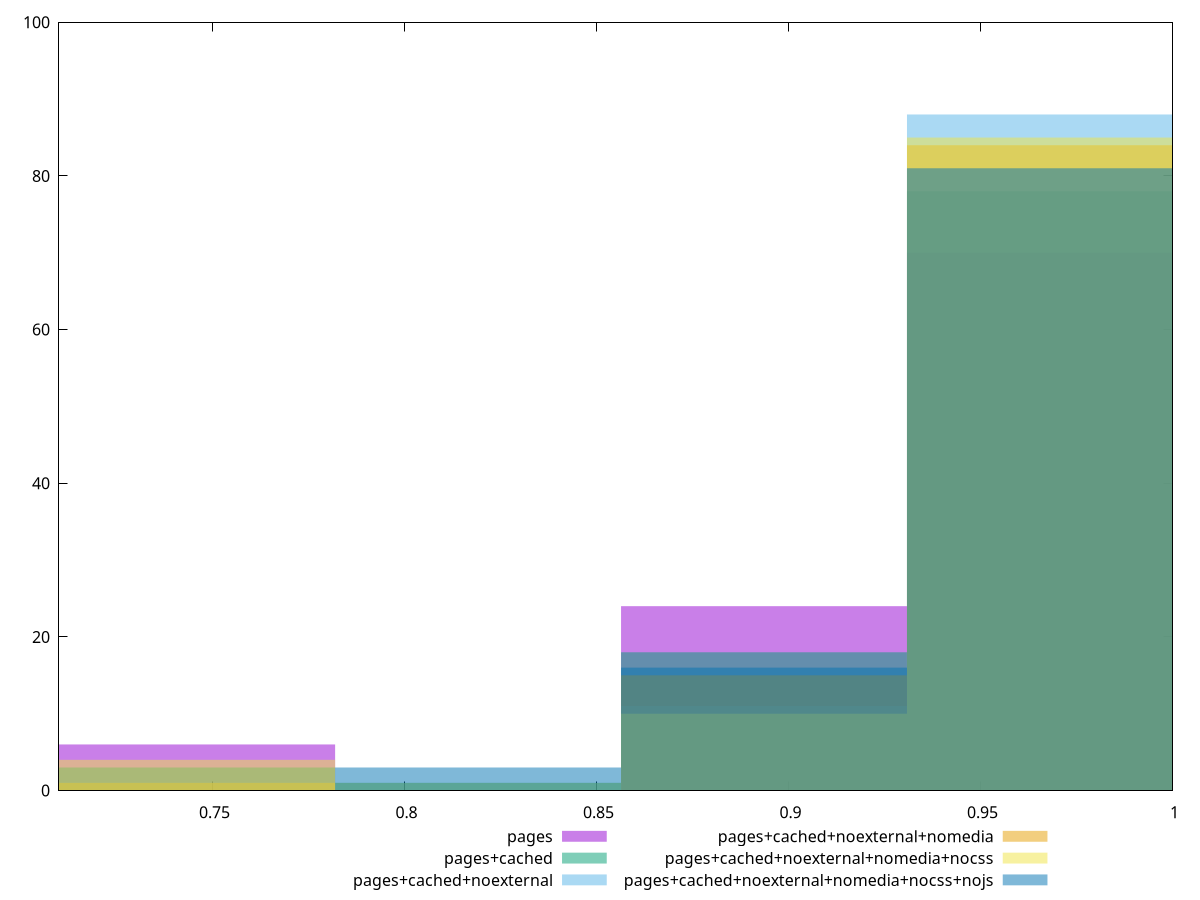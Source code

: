 reset

$pages <<EOF
0.9680815266312175 70
0.8936137168903546 24
0.7446780974086288 6
EOF

$pagesCached <<EOF
0.9680815266312175 78
0.8936137168903546 18
0.7446780974086288 3
0.8191459071494916 1
EOF

$pagesCachedNoexternal <<EOF
0.9680815266312175 88
0.8936137168903546 11
0.7446780974086288 1
EOF

$pagesCachedNoexternalNomedia <<EOF
0.9680815266312175 84
0.8936137168903546 15
0.7446780974086288 1
EOF

$pagesCachedNoexternalNomediaNocss <<EOF
0.9680815266312175 85
0.8936137168903546 10
0.8191459071494916 1
0.7446780974086288 4
EOF

$pagesCachedNoexternalNomediaNocssNojs <<EOF
0.9680815266312175 81
0.8936137168903546 16
0.8191459071494916 3
EOF

set key outside below
set boxwidth 0.07446780974086288
set xrange [0.71:1]
set yrange [0:100]
set trange [0:100]
set style fill transparent solid 0.5 noborder
set terminal svg size 640, 540 enhanced background rgb 'white'
set output "reprap/unminified-javascript/comparison/histogram/all_score.svg"

plot $pages title "pages" with boxes, \
     $pagesCached title "pages+cached" with boxes, \
     $pagesCachedNoexternal title "pages+cached+noexternal" with boxes, \
     $pagesCachedNoexternalNomedia title "pages+cached+noexternal+nomedia" with boxes, \
     $pagesCachedNoexternalNomediaNocss title "pages+cached+noexternal+nomedia+nocss" with boxes, \
     $pagesCachedNoexternalNomediaNocssNojs title "pages+cached+noexternal+nomedia+nocss+nojs" with boxes

reset
